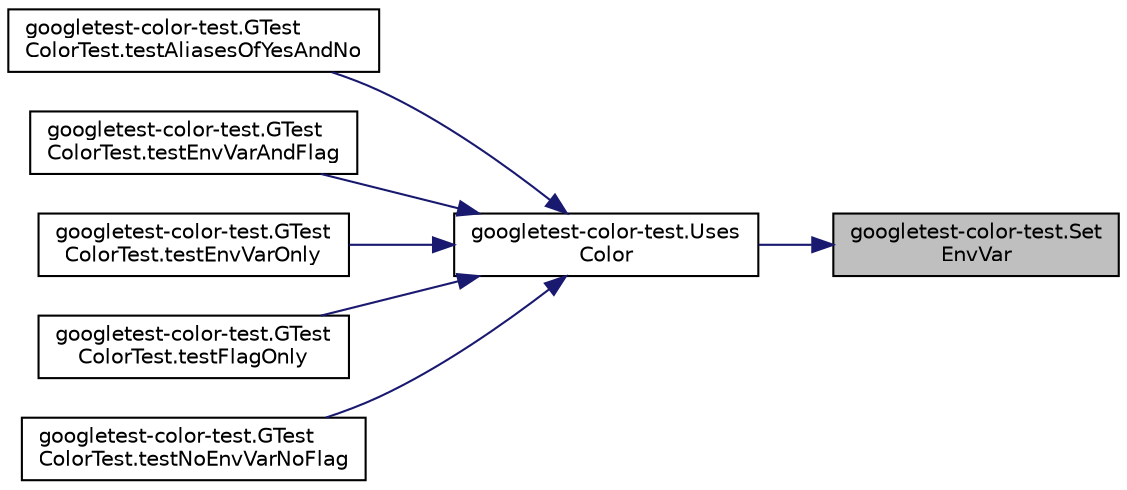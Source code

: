digraph "googletest-color-test.SetEnvVar"
{
 // LATEX_PDF_SIZE
  bgcolor="transparent";
  edge [fontname="Helvetica",fontsize="10",labelfontname="Helvetica",labelfontsize="10"];
  node [fontname="Helvetica",fontsize="10",shape=record];
  rankdir="RL";
  Node1 [label="googletest-color-test.Set\lEnvVar",height=0.2,width=0.4,color="black", fillcolor="grey75", style="filled", fontcolor="black",tooltip=" "];
  Node1 -> Node2 [dir="back",color="midnightblue",fontsize="10",style="solid",fontname="Helvetica"];
  Node2 [label="googletest-color-test.Uses\lColor",height=0.2,width=0.4,color="black",URL="$namespacegoogletest-color-test.html#a6b0f6528a3b277806378d1b0a7aa09bd",tooltip=" "];
  Node2 -> Node3 [dir="back",color="midnightblue",fontsize="10",style="solid",fontname="Helvetica"];
  Node3 [label="googletest-color-test.GTest\lColorTest.testAliasesOfYesAndNo",height=0.2,width=0.4,color="black",URL="$classgoogletest-color-test_1_1GTestColorTest.html#a82dd36b6a0fa82d417b7ec5e660c6e41",tooltip=" "];
  Node2 -> Node4 [dir="back",color="midnightblue",fontsize="10",style="solid",fontname="Helvetica"];
  Node4 [label="googletest-color-test.GTest\lColorTest.testEnvVarAndFlag",height=0.2,width=0.4,color="black",URL="$classgoogletest-color-test_1_1GTestColorTest.html#a8f6cbbaa18feb66b8b03e6cc1f493f49",tooltip=" "];
  Node2 -> Node5 [dir="back",color="midnightblue",fontsize="10",style="solid",fontname="Helvetica"];
  Node5 [label="googletest-color-test.GTest\lColorTest.testEnvVarOnly",height=0.2,width=0.4,color="black",URL="$classgoogletest-color-test_1_1GTestColorTest.html#a1f0a2bab46c123e865a821307bd689de",tooltip=" "];
  Node2 -> Node6 [dir="back",color="midnightblue",fontsize="10",style="solid",fontname="Helvetica"];
  Node6 [label="googletest-color-test.GTest\lColorTest.testFlagOnly",height=0.2,width=0.4,color="black",URL="$classgoogletest-color-test_1_1GTestColorTest.html#ade41e99b5486c9d947d9b817210174f6",tooltip=" "];
  Node2 -> Node7 [dir="back",color="midnightblue",fontsize="10",style="solid",fontname="Helvetica"];
  Node7 [label="googletest-color-test.GTest\lColorTest.testNoEnvVarNoFlag",height=0.2,width=0.4,color="black",URL="$classgoogletest-color-test_1_1GTestColorTest.html#ae36014618c6afc19fa6d77babf8faa88",tooltip=" "];
}
